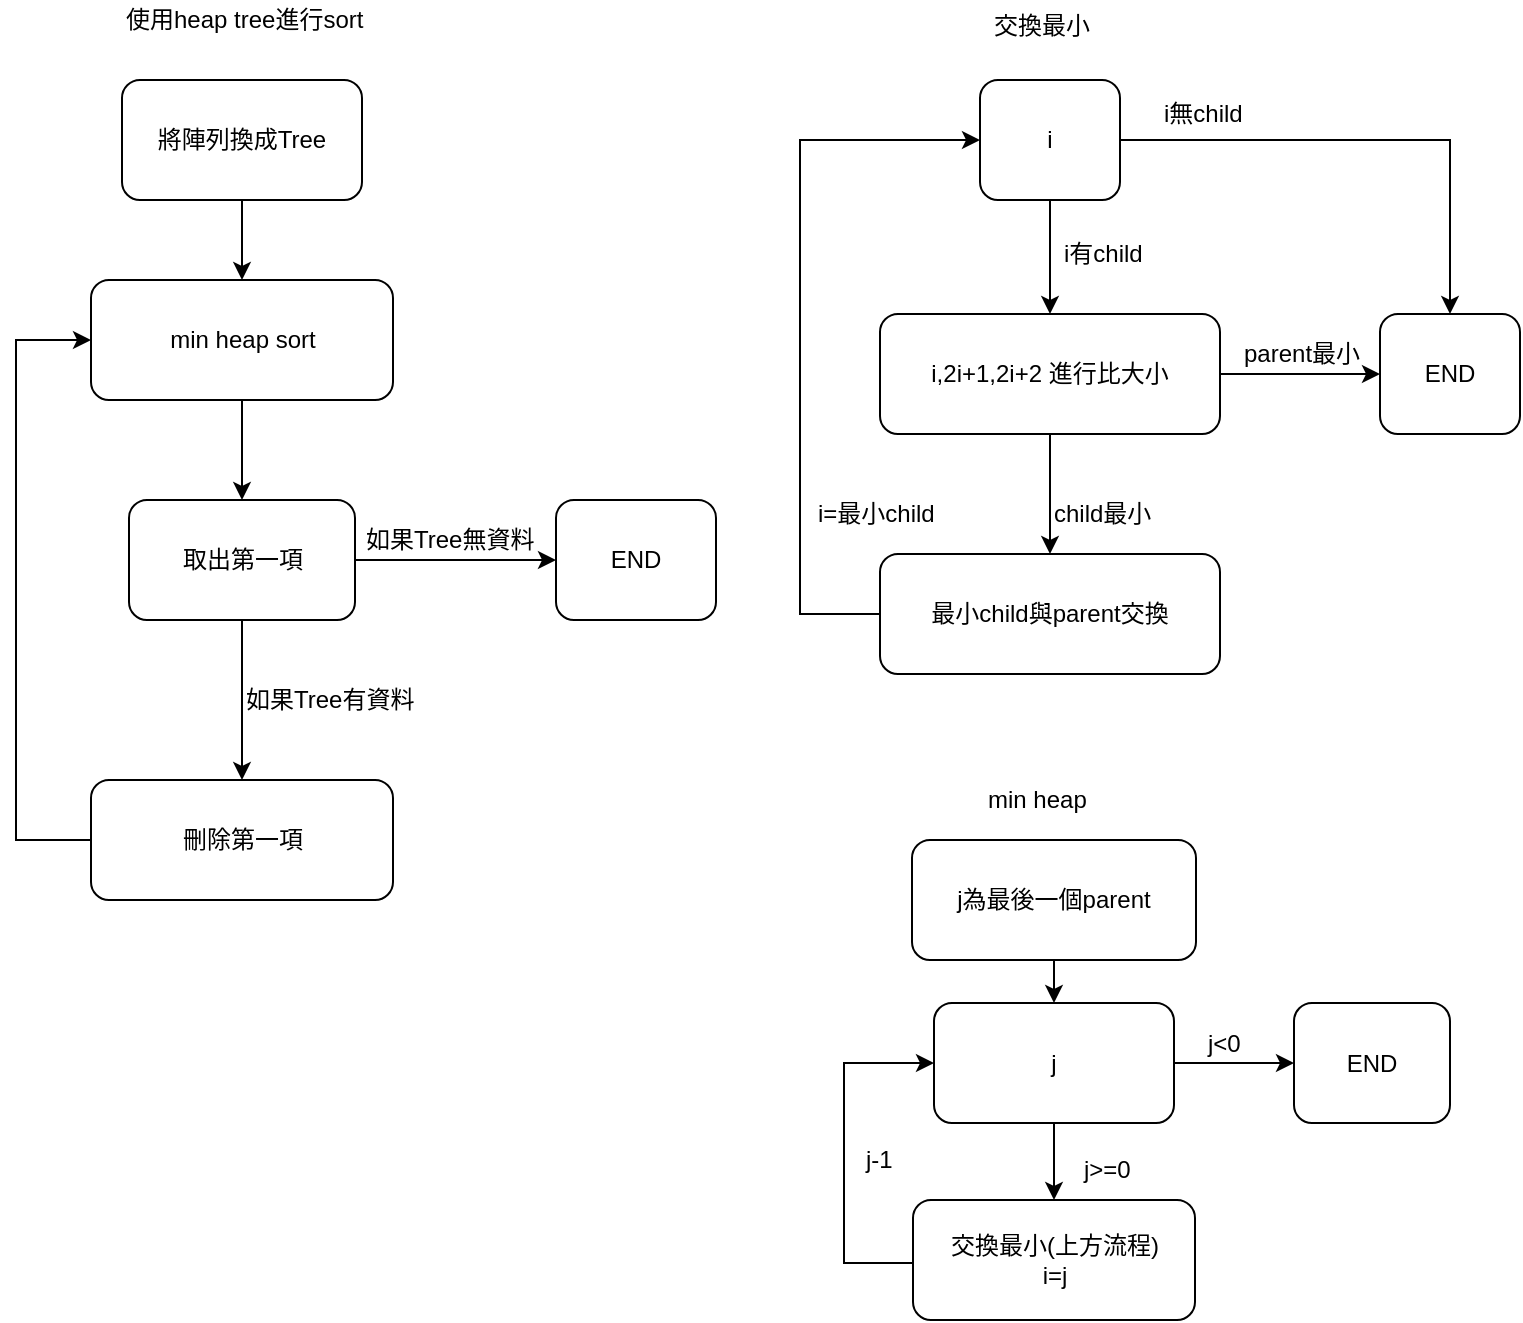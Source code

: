 <mxfile version="12.2.0" type="device" pages="1"><diagram id="bHMb4J1Npiylb7HaKF_P" name="Page-1"><mxGraphModel dx="1024" dy="485" grid="1" gridSize="10" guides="1" tooltips="1" connect="1" arrows="1" fold="1" page="1" pageScale="1" pageWidth="827" pageHeight="1169" math="0" shadow="0"><root><mxCell id="0"/><mxCell id="1" parent="0"/><mxCell id="lbVkLOwpXpzgICKiVExP-3" value="" style="edgeStyle=orthogonalEdgeStyle;rounded=0;orthogonalLoop=1;jettySize=auto;html=1;" edge="1" parent="1" source="lbVkLOwpXpzgICKiVExP-1" target="lbVkLOwpXpzgICKiVExP-2"><mxGeometry relative="1" as="geometry"/></mxCell><mxCell id="lbVkLOwpXpzgICKiVExP-1" value="將陣列換成Tree" style="rounded=1;whiteSpace=wrap;html=1;" vertex="1" parent="1"><mxGeometry x="103" y="80" width="120" height="60" as="geometry"/></mxCell><mxCell id="lbVkLOwpXpzgICKiVExP-5" value="" style="edgeStyle=orthogonalEdgeStyle;rounded=0;orthogonalLoop=1;jettySize=auto;html=1;" edge="1" parent="1" source="lbVkLOwpXpzgICKiVExP-2" target="lbVkLOwpXpzgICKiVExP-4"><mxGeometry relative="1" as="geometry"/></mxCell><mxCell id="lbVkLOwpXpzgICKiVExP-2" value="min heap sort" style="rounded=1;whiteSpace=wrap;html=1;" vertex="1" parent="1"><mxGeometry x="87.5" y="180" width="151" height="60" as="geometry"/></mxCell><mxCell id="lbVkLOwpXpzgICKiVExP-9" value="" style="edgeStyle=orthogonalEdgeStyle;rounded=0;orthogonalLoop=1;jettySize=auto;html=1;entryX=0;entryY=0.5;entryDx=0;entryDy=0;exitX=0;exitY=0.5;exitDx=0;exitDy=0;" edge="1" parent="1" source="lbVkLOwpXpzgICKiVExP-10" target="lbVkLOwpXpzgICKiVExP-2"><mxGeometry relative="1" as="geometry"><mxPoint x="280" y="460" as="sourcePoint"/><mxPoint x="70" y="180" as="targetPoint"/><Array as="points"><mxPoint x="50" y="460"/><mxPoint x="50" y="210"/></Array></mxGeometry></mxCell><mxCell id="lbVkLOwpXpzgICKiVExP-11" value="" style="edgeStyle=orthogonalEdgeStyle;rounded=0;orthogonalLoop=1;jettySize=auto;html=1;" edge="1" parent="1" source="lbVkLOwpXpzgICKiVExP-4" target="lbVkLOwpXpzgICKiVExP-10"><mxGeometry relative="1" as="geometry"/></mxCell><mxCell id="lbVkLOwpXpzgICKiVExP-14" value="" style="edgeStyle=orthogonalEdgeStyle;rounded=0;orthogonalLoop=1;jettySize=auto;html=1;" edge="1" parent="1" source="lbVkLOwpXpzgICKiVExP-4" target="lbVkLOwpXpzgICKiVExP-13"><mxGeometry relative="1" as="geometry"/></mxCell><mxCell id="lbVkLOwpXpzgICKiVExP-4" value="取出第一項" style="rounded=1;whiteSpace=wrap;html=1;" vertex="1" parent="1"><mxGeometry x="106.5" y="290" width="113" height="60" as="geometry"/></mxCell><mxCell id="lbVkLOwpXpzgICKiVExP-13" value="END" style="rounded=1;whiteSpace=wrap;html=1;" vertex="1" parent="1"><mxGeometry x="320" y="290" width="80" height="60" as="geometry"/></mxCell><mxCell id="lbVkLOwpXpzgICKiVExP-10" value="刪除第一項" style="rounded=1;whiteSpace=wrap;html=1;" vertex="1" parent="1"><mxGeometry x="87.5" y="430" width="151" height="60" as="geometry"/></mxCell><mxCell id="lbVkLOwpXpzgICKiVExP-15" value="如果Tree有資料" style="text;html=1;resizable=0;points=[];autosize=1;align=left;verticalAlign=top;spacingTop=-4;" vertex="1" parent="1"><mxGeometry x="163" y="380" width="100" height="20" as="geometry"/></mxCell><mxCell id="lbVkLOwpXpzgICKiVExP-16" value="如果Tree無資料" style="text;html=1;resizable=0;points=[];autosize=1;align=left;verticalAlign=top;spacingTop=-4;" vertex="1" parent="1"><mxGeometry x="223" y="300" width="100" height="20" as="geometry"/></mxCell><mxCell id="lbVkLOwpXpzgICKiVExP-18" value="使用heap tree進行sort" style="text;html=1;resizable=0;points=[];autosize=1;align=left;verticalAlign=top;spacingTop=-4;" vertex="1" parent="1"><mxGeometry x="103" y="40" width="130" height="20" as="geometry"/></mxCell><mxCell id="lbVkLOwpXpzgICKiVExP-46" value="" style="edgeStyle=orthogonalEdgeStyle;rounded=0;orthogonalLoop=1;jettySize=auto;html=1;" edge="1" parent="1" source="lbVkLOwpXpzgICKiVExP-44" target="lbVkLOwpXpzgICKiVExP-45"><mxGeometry relative="1" as="geometry"/></mxCell><mxCell id="lbVkLOwpXpzgICKiVExP-50" value="" style="edgeStyle=orthogonalEdgeStyle;rounded=0;orthogonalLoop=1;jettySize=auto;html=1;" edge="1" parent="1" source="lbVkLOwpXpzgICKiVExP-44" target="lbVkLOwpXpzgICKiVExP-49"><mxGeometry relative="1" as="geometry"/></mxCell><mxCell id="lbVkLOwpXpzgICKiVExP-44" value="&lt;span style=&quot;white-space: normal&quot;&gt;i,2i+1,2i+2 進行比大小&lt;/span&gt;" style="rounded=1;whiteSpace=wrap;html=1;" vertex="1" parent="1"><mxGeometry x="482" y="197" width="170" height="60" as="geometry"/></mxCell><mxCell id="lbVkLOwpXpzgICKiVExP-57" value="" style="edgeStyle=orthogonalEdgeStyle;rounded=0;orthogonalLoop=1;jettySize=auto;html=1;" edge="1" parent="1" source="lbVkLOwpXpzgICKiVExP-55" target="lbVkLOwpXpzgICKiVExP-44"><mxGeometry relative="1" as="geometry"/></mxCell><mxCell id="lbVkLOwpXpzgICKiVExP-65" value="" style="edgeStyle=orthogonalEdgeStyle;rounded=0;orthogonalLoop=1;jettySize=auto;html=1;entryX=0.5;entryY=0;entryDx=0;entryDy=0;" edge="1" parent="1" source="lbVkLOwpXpzgICKiVExP-55" target="lbVkLOwpXpzgICKiVExP-45"><mxGeometry relative="1" as="geometry"><mxPoint x="682" y="110" as="targetPoint"/></mxGeometry></mxCell><mxCell id="lbVkLOwpXpzgICKiVExP-55" value="&lt;span style=&quot;white-space: normal&quot;&gt;i&lt;/span&gt;" style="rounded=1;whiteSpace=wrap;html=1;" vertex="1" parent="1"><mxGeometry x="532" y="80" width="70" height="60" as="geometry"/></mxCell><mxCell id="lbVkLOwpXpzgICKiVExP-53" value="" style="edgeStyle=orthogonalEdgeStyle;rounded=0;orthogonalLoop=1;jettySize=auto;html=1;entryX=0;entryY=0.5;entryDx=0;entryDy=0;" edge="1" parent="1" source="lbVkLOwpXpzgICKiVExP-49" target="lbVkLOwpXpzgICKiVExP-55"><mxGeometry relative="1" as="geometry"><mxPoint x="482" y="107" as="targetPoint"/><Array as="points"><mxPoint x="442" y="347"/><mxPoint x="442" y="110"/></Array></mxGeometry></mxCell><mxCell id="lbVkLOwpXpzgICKiVExP-49" value="最小child與parent交換" style="rounded=1;whiteSpace=wrap;html=1;" vertex="1" parent="1"><mxGeometry x="482" y="317" width="170" height="60" as="geometry"/></mxCell><mxCell id="lbVkLOwpXpzgICKiVExP-45" value="&lt;span style=&quot;white-space: normal&quot;&gt;END&lt;/span&gt;" style="rounded=1;whiteSpace=wrap;html=1;" vertex="1" parent="1"><mxGeometry x="732" y="197" width="70" height="60" as="geometry"/></mxCell><mxCell id="lbVkLOwpXpzgICKiVExP-47" value="parent最小" style="text;html=1;resizable=0;points=[];autosize=1;align=left;verticalAlign=top;spacingTop=-4;" vertex="1" parent="1"><mxGeometry x="662" y="207" width="70" height="20" as="geometry"/></mxCell><mxCell id="lbVkLOwpXpzgICKiVExP-51" value="child最小" style="text;html=1;resizable=0;points=[];autosize=1;align=left;verticalAlign=top;spacingTop=-4;" vertex="1" parent="1"><mxGeometry x="567" y="287" width="60" height="20" as="geometry"/></mxCell><mxCell id="lbVkLOwpXpzgICKiVExP-54" value="i=最小child" style="text;html=1;resizable=0;points=[];autosize=1;align=left;verticalAlign=top;spacingTop=-4;" vertex="1" parent="1"><mxGeometry x="449" y="287" width="70" height="20" as="geometry"/></mxCell><mxCell id="lbVkLOwpXpzgICKiVExP-60" value="i無child" style="text;html=1;resizable=0;points=[];autosize=1;align=left;verticalAlign=top;spacingTop=-4;" vertex="1" parent="1"><mxGeometry x="622" y="87" width="50" height="20" as="geometry"/></mxCell><mxCell id="lbVkLOwpXpzgICKiVExP-63" value="i有child" style="text;html=1;resizable=0;points=[];autosize=1;align=left;verticalAlign=top;spacingTop=-4;" vertex="1" parent="1"><mxGeometry x="572" y="157" width="50" height="20" as="geometry"/></mxCell><mxCell id="lbVkLOwpXpzgICKiVExP-68" value="交換最小" style="text;html=1;resizable=0;points=[];autosize=1;align=left;verticalAlign=top;spacingTop=-4;" vertex="1" parent="1"><mxGeometry x="537" y="43" width="60" height="20" as="geometry"/></mxCell><mxCell id="lbVkLOwpXpzgICKiVExP-72" value="" style="edgeStyle=orthogonalEdgeStyle;rounded=0;orthogonalLoop=1;jettySize=auto;html=1;" edge="1" parent="1" source="lbVkLOwpXpzgICKiVExP-70" target="lbVkLOwpXpzgICKiVExP-71"><mxGeometry relative="1" as="geometry"/></mxCell><mxCell id="lbVkLOwpXpzgICKiVExP-74" value="" style="edgeStyle=orthogonalEdgeStyle;rounded=0;orthogonalLoop=1;jettySize=auto;html=1;" edge="1" parent="1" source="lbVkLOwpXpzgICKiVExP-70" target="lbVkLOwpXpzgICKiVExP-73"><mxGeometry relative="1" as="geometry"/></mxCell><mxCell id="lbVkLOwpXpzgICKiVExP-70" value="j" style="rounded=1;whiteSpace=wrap;html=1;" vertex="1" parent="1"><mxGeometry x="509" y="541.5" width="120" height="60" as="geometry"/></mxCell><mxCell id="lbVkLOwpXpzgICKiVExP-82" value="" style="edgeStyle=orthogonalEdgeStyle;rounded=0;orthogonalLoop=1;jettySize=auto;html=1;" edge="1" parent="1" source="lbVkLOwpXpzgICKiVExP-79" target="lbVkLOwpXpzgICKiVExP-70"><mxGeometry relative="1" as="geometry"/></mxCell><mxCell id="lbVkLOwpXpzgICKiVExP-79" value="j為最後一個parent" style="rounded=1;whiteSpace=wrap;html=1;" vertex="1" parent="1"><mxGeometry x="498" y="460" width="142" height="60" as="geometry"/></mxCell><mxCell id="lbVkLOwpXpzgICKiVExP-73" value="END" style="rounded=1;whiteSpace=wrap;html=1;" vertex="1" parent="1"><mxGeometry x="689" y="541.5" width="78" height="60" as="geometry"/></mxCell><mxCell id="lbVkLOwpXpzgICKiVExP-77" value="" style="edgeStyle=orthogonalEdgeStyle;rounded=0;orthogonalLoop=1;jettySize=auto;html=1;entryX=0;entryY=0.5;entryDx=0;entryDy=0;" edge="1" parent="1" source="lbVkLOwpXpzgICKiVExP-71" target="lbVkLOwpXpzgICKiVExP-70"><mxGeometry relative="1" as="geometry"><mxPoint x="424" y="581.5" as="targetPoint"/><Array as="points"><mxPoint x="464" y="671.5"/><mxPoint x="464" y="571.5"/></Array></mxGeometry></mxCell><mxCell id="lbVkLOwpXpzgICKiVExP-71" value="交換最小(上方流程)&lt;br&gt;i=j" style="rounded=1;whiteSpace=wrap;html=1;" vertex="1" parent="1"><mxGeometry x="498.5" y="640" width="141" height="60" as="geometry"/></mxCell><mxCell id="lbVkLOwpXpzgICKiVExP-75" value="j&amp;lt;0" style="text;html=1;resizable=0;points=[];autosize=1;align=left;verticalAlign=top;spacingTop=-4;" vertex="1" parent="1"><mxGeometry x="644" y="551.5" width="30" height="20" as="geometry"/></mxCell><mxCell id="lbVkLOwpXpzgICKiVExP-78" value="j-1" style="text;html=1;resizable=0;points=[];autosize=1;align=left;verticalAlign=top;spacingTop=-4;" vertex="1" parent="1"><mxGeometry x="473" y="609.5" width="30" height="20" as="geometry"/></mxCell><mxCell id="lbVkLOwpXpzgICKiVExP-83" value="j&amp;gt;=0" style="text;html=1;resizable=0;points=[];autosize=1;align=left;verticalAlign=top;spacingTop=-4;" vertex="1" parent="1"><mxGeometry x="582" y="615" width="40" height="20" as="geometry"/></mxCell><mxCell id="lbVkLOwpXpzgICKiVExP-84" value="min heap" style="text;html=1;resizable=0;points=[];autosize=1;align=left;verticalAlign=top;spacingTop=-4;" vertex="1" parent="1"><mxGeometry x="534" y="430" width="70" height="20" as="geometry"/></mxCell></root></mxGraphModel></diagram></mxfile>